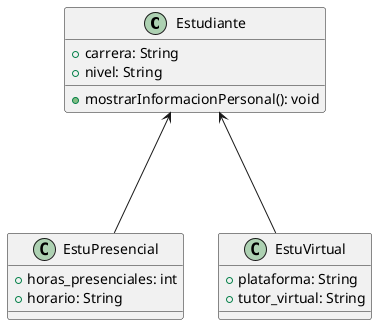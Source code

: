 @startuml
class Estudiante {
+carrera: String
+nivel: String
+mostrarInformacionPersonal(): void
}
class EstuPresencial {
+horas_presenciales: int
+horario: String
}
class EstuVirtual{
+plataforma: String
+tutor_virtual: String
}
Estudiante<---EstuPresencial
Estudiante<---EstuVirtual
@enduml